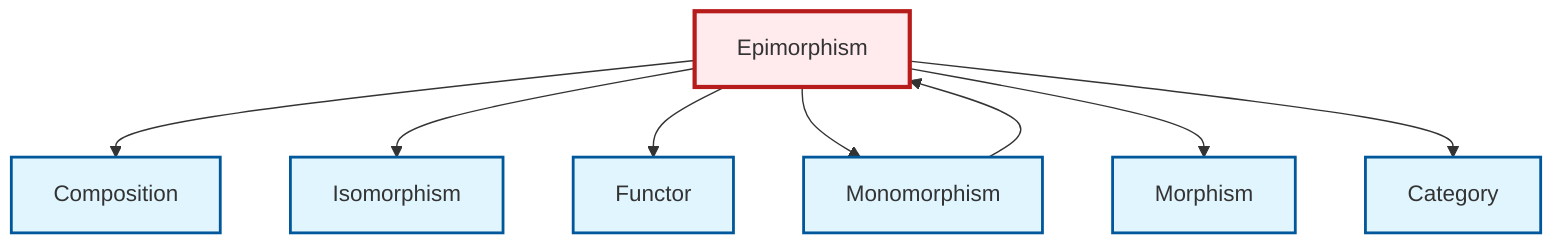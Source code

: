 graph TD
    classDef definition fill:#e1f5fe,stroke:#01579b,stroke-width:2px
    classDef theorem fill:#f3e5f5,stroke:#4a148c,stroke-width:2px
    classDef axiom fill:#fff3e0,stroke:#e65100,stroke-width:2px
    classDef example fill:#e8f5e9,stroke:#1b5e20,stroke-width:2px
    classDef current fill:#ffebee,stroke:#b71c1c,stroke-width:3px
    def-category["Category"]:::definition
    def-composition["Composition"]:::definition
    def-isomorphism["Isomorphism"]:::definition
    def-functor["Functor"]:::definition
    def-epimorphism["Epimorphism"]:::definition
    def-monomorphism["Monomorphism"]:::definition
    def-morphism["Morphism"]:::definition
    def-epimorphism --> def-composition
    def-epimorphism --> def-isomorphism
    def-epimorphism --> def-functor
    def-epimorphism --> def-monomorphism
    def-epimorphism --> def-morphism
    def-monomorphism --> def-epimorphism
    def-epimorphism --> def-category
    class def-epimorphism current